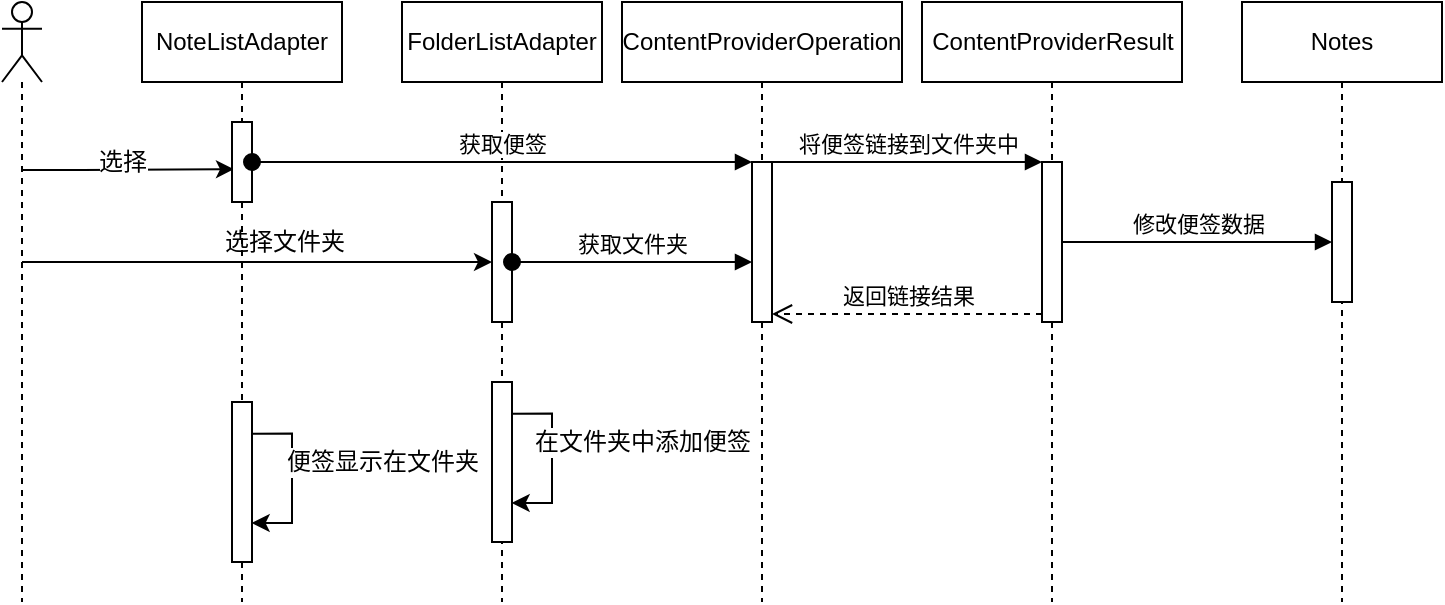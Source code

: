 <mxfile version="12.2.4" pages="1"><diagram id="usfJPwcmZmV8o_Nnew3A" name="第 1 页"><mxGraphModel dx="805" dy="560" grid="1" gridSize="10" guides="1" tooltips="1" connect="1" arrows="1" fold="1" page="1" pageScale="1" pageWidth="827" pageHeight="1169" math="0" shadow="0"><root><mxCell id="0"/><mxCell id="1" parent="0"/><mxCell id="2" value="" style="edgeStyle=orthogonalEdgeStyle;rounded=0;orthogonalLoop=1;jettySize=auto;html=1;entryX=0.1;entryY=0.59;entryDx=0;entryDy=0;entryPerimeter=0;" parent="1" source="8" target="10" edge="1"><mxGeometry relative="1" as="geometry"><Array as="points"><mxPoint x="130" y="144"/><mxPoint x="130" y="144"/></Array></mxGeometry></mxCell><mxCell id="3" value="选择" style="text;html=1;resizable=0;points=[];align=center;verticalAlign=middle;labelBackgroundColor=#ffffff;" parent="2" vertex="1" connectable="0"><mxGeometry x="-0.239" y="1" relative="1" as="geometry"><mxPoint x="9.5" y="-3" as="offset"/></mxGeometry></mxCell><mxCell id="4" value="" style="edgeStyle=orthogonalEdgeStyle;rounded=0;orthogonalLoop=1;jettySize=auto;html=1;" parent="1" source="8" target="13" edge="1"><mxGeometry relative="1" as="geometry"><mxPoint x="170" y="270" as="targetPoint"/><Array as="points"><mxPoint x="220" y="190"/><mxPoint x="220" y="190"/></Array></mxGeometry></mxCell><mxCell id="5" value="选择文件夹" style="text;html=1;resizable=0;points=[];align=center;verticalAlign=middle;labelBackgroundColor=#ffffff;" parent="4" vertex="1" connectable="0"><mxGeometry x="0.243" y="1" relative="1" as="geometry"><mxPoint x="-15" y="-9" as="offset"/></mxGeometry></mxCell><mxCell id="8" value="" style="shape=umlLifeline;participant=umlActor;perimeter=lifelinePerimeter;whiteSpace=wrap;html=1;container=1;collapsible=0;recursiveResize=0;verticalAlign=top;spacingTop=36;labelBackgroundColor=#ffffff;outlineConnect=0;" parent="1" vertex="1"><mxGeometry x="90" y="60" width="20" height="300" as="geometry"/></mxCell><mxCell id="9" value="NoteListAdapter" style="shape=umlLifeline;perimeter=lifelinePerimeter;whiteSpace=wrap;html=1;container=1;collapsible=0;recursiveResize=0;outlineConnect=0;" parent="1" vertex="1"><mxGeometry x="160" y="60" width="100" height="300" as="geometry"/></mxCell><mxCell id="10" value="" style="html=1;points=[];perimeter=orthogonalPerimeter;" parent="9" vertex="1"><mxGeometry x="45" y="60" width="10" height="40" as="geometry"/></mxCell><mxCell id="45" value="" style="html=1;points=[];perimeter=orthogonalPerimeter;" parent="9" vertex="1"><mxGeometry x="45" y="200" width="10" height="80" as="geometry"/></mxCell><mxCell id="46" value="" style="edgeStyle=orthogonalEdgeStyle;rounded=0;orthogonalLoop=1;jettySize=auto;html=1;exitX=0.983;exitY=0.198;exitDx=0;exitDy=0;exitPerimeter=0;entryX=0.983;entryY=0.756;entryDx=0;entryDy=0;entryPerimeter=0;" parent="9" source="45" target="45" edge="1"><mxGeometry relative="1" as="geometry"/></mxCell><mxCell id="47" value="便签显示在文件夹" style="text;html=1;resizable=0;points=[];align=center;verticalAlign=middle;labelBackgroundColor=#ffffff;" parent="46" vertex="1" connectable="0"><mxGeometry x="-0.584" y="-10" relative="1" as="geometry"><mxPoint x="47.5" y="4" as="offset"/></mxGeometry></mxCell><mxCell id="12" value="FolderListAdapter" style="shape=umlLifeline;perimeter=lifelinePerimeter;whiteSpace=wrap;html=1;container=1;collapsible=0;recursiveResize=0;outlineConnect=0;" parent="1" vertex="1"><mxGeometry x="290" y="60" width="100" height="300" as="geometry"/></mxCell><mxCell id="13" value="" style="html=1;points=[];perimeter=orthogonalPerimeter;" parent="12" vertex="1"><mxGeometry x="45" y="100" width="10" height="60" as="geometry"/></mxCell><mxCell id="39" value="" style="html=1;points=[];perimeter=orthogonalPerimeter;" parent="12" vertex="1"><mxGeometry x="45" y="190" width="10" height="80" as="geometry"/></mxCell><mxCell id="41" value="" style="edgeStyle=orthogonalEdgeStyle;rounded=0;orthogonalLoop=1;jettySize=auto;html=1;exitX=0.983;exitY=0.198;exitDx=0;exitDy=0;exitPerimeter=0;entryX=0.983;entryY=0.756;entryDx=0;entryDy=0;entryPerimeter=0;" parent="12" source="39" target="39" edge="1"><mxGeometry relative="1" as="geometry"/></mxCell><mxCell id="42" value="在文件夹中添加便签" style="text;html=1;resizable=0;points=[];align=center;verticalAlign=middle;labelBackgroundColor=#ffffff;" parent="41" vertex="1" connectable="0"><mxGeometry x="-0.584" y="-10" relative="1" as="geometry"><mxPoint x="47.5" y="4" as="offset"/></mxGeometry></mxCell><mxCell id="15" value="ContentProviderOperation" style="shape=umlLifeline;perimeter=lifelinePerimeter;whiteSpace=wrap;html=1;container=1;collapsible=0;recursiveResize=0;outlineConnect=0;" parent="1" vertex="1"><mxGeometry x="400" y="60" width="140" height="300" as="geometry"/></mxCell><mxCell id="16" value="" style="html=1;points=[];perimeter=orthogonalPerimeter;" parent="15" vertex="1"><mxGeometry x="65" y="80" width="10" height="80" as="geometry"/></mxCell><mxCell id="17" value="ContentProviderResult" style="html=1;points=[];perimeter=orthogonalPerimeter;shape=umlLifeline;participant=label;fontFamily=Helvetica;fontSize=12;fontColor=#000000;align=center;strokeColor=#000000;fillColor=#ffffff;recursiveResize=0;container=1;collapsible=0;" parent="1" vertex="1"><mxGeometry x="550" y="60" width="130" height="300" as="geometry"/></mxCell><mxCell id="32" value="" style="html=1;points=[];perimeter=orthogonalPerimeter;" parent="17" vertex="1"><mxGeometry x="60" y="80" width="10" height="80" as="geometry"/></mxCell><mxCell id="18" value="Notes" style="shape=umlLifeline;perimeter=lifelinePerimeter;whiteSpace=wrap;html=1;container=1;collapsible=0;recursiveResize=0;outlineConnect=0;" parent="1" vertex="1"><mxGeometry x="710" y="60" width="100" height="300" as="geometry"/></mxCell><mxCell id="19" value="" style="html=1;points=[];perimeter=orthogonalPerimeter;" parent="18" vertex="1"><mxGeometry x="45" y="90" width="10" height="60" as="geometry"/></mxCell><mxCell id="21" value="获取便签" style="html=1;verticalAlign=bottom;startArrow=oval;endArrow=block;startSize=8;" parent="1" source="10" target="16" edge="1"><mxGeometry relative="1" as="geometry"><mxPoint x="220" y="140" as="sourcePoint"/></mxGeometry></mxCell><mxCell id="22" value="获取文件夹" style="html=1;verticalAlign=bottom;startArrow=oval;endArrow=block;startSize=8;" parent="1" source="13" target="16" edge="1"><mxGeometry relative="1" as="geometry"><mxPoint x="370" y="140" as="sourcePoint"/></mxGeometry></mxCell><mxCell id="29" value="修改便签数据" style="html=1;verticalAlign=bottom;endArrow=block;" parent="1" source="32" target="19" edge="1"><mxGeometry width="80" relative="1" as="geometry"><mxPoint x="620" y="240" as="sourcePoint"/><mxPoint x="690" y="280" as="targetPoint"/><Array as="points"/></mxGeometry></mxCell><mxCell id="33" value="将便签链接到文件夹中" style="html=1;verticalAlign=bottom;endArrow=block;entryX=0;entryY=0;" parent="1" target="32" edge="1"><mxGeometry relative="1" as="geometry"><mxPoint x="475" y="140.0" as="sourcePoint"/></mxGeometry></mxCell><mxCell id="34" value="返回链接结果" style="html=1;verticalAlign=bottom;endArrow=open;dashed=1;endSize=8;exitX=0;exitY=0.95;" parent="1" source="32" target="16" edge="1"><mxGeometry relative="1" as="geometry"><mxPoint x="475" y="190" as="targetPoint"/></mxGeometry></mxCell></root></mxGraphModel></diagram></mxfile>
